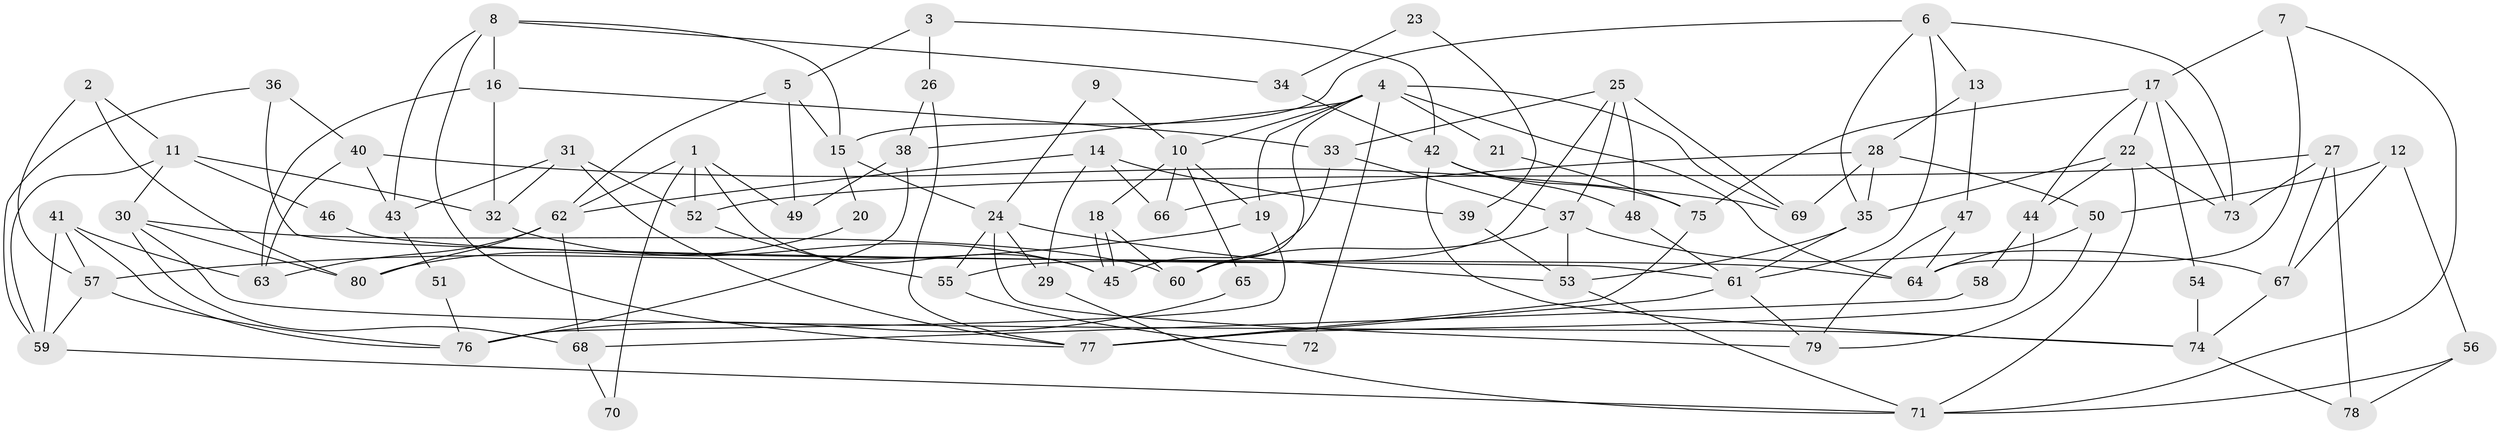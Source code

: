 // coarse degree distribution, {8: 0.02040816326530612, 6: 0.20408163265306123, 5: 0.24489795918367346, 4: 0.24489795918367346, 3: 0.10204081632653061, 2: 0.08163265306122448, 9: 0.04081632653061224, 7: 0.061224489795918366}
// Generated by graph-tools (version 1.1) at 2025/37/03/04/25 23:37:03]
// undirected, 80 vertices, 160 edges
graph export_dot {
  node [color=gray90,style=filled];
  1;
  2;
  3;
  4;
  5;
  6;
  7;
  8;
  9;
  10;
  11;
  12;
  13;
  14;
  15;
  16;
  17;
  18;
  19;
  20;
  21;
  22;
  23;
  24;
  25;
  26;
  27;
  28;
  29;
  30;
  31;
  32;
  33;
  34;
  35;
  36;
  37;
  38;
  39;
  40;
  41;
  42;
  43;
  44;
  45;
  46;
  47;
  48;
  49;
  50;
  51;
  52;
  53;
  54;
  55;
  56;
  57;
  58;
  59;
  60;
  61;
  62;
  63;
  64;
  65;
  66;
  67;
  68;
  69;
  70;
  71;
  72;
  73;
  74;
  75;
  76;
  77;
  78;
  79;
  80;
  1 -- 45;
  1 -- 52;
  1 -- 49;
  1 -- 62;
  1 -- 70;
  2 -- 80;
  2 -- 57;
  2 -- 11;
  3 -- 42;
  3 -- 26;
  3 -- 5;
  4 -- 60;
  4 -- 19;
  4 -- 10;
  4 -- 21;
  4 -- 38;
  4 -- 64;
  4 -- 69;
  4 -- 72;
  5 -- 15;
  5 -- 49;
  5 -- 62;
  6 -- 61;
  6 -- 35;
  6 -- 13;
  6 -- 15;
  6 -- 73;
  7 -- 71;
  7 -- 17;
  7 -- 64;
  8 -- 15;
  8 -- 16;
  8 -- 34;
  8 -- 43;
  8 -- 77;
  9 -- 24;
  9 -- 10;
  10 -- 19;
  10 -- 18;
  10 -- 65;
  10 -- 66;
  11 -- 32;
  11 -- 30;
  11 -- 46;
  11 -- 59;
  12 -- 67;
  12 -- 50;
  12 -- 56;
  13 -- 28;
  13 -- 47;
  14 -- 29;
  14 -- 62;
  14 -- 39;
  14 -- 66;
  15 -- 24;
  15 -- 20;
  16 -- 33;
  16 -- 63;
  16 -- 32;
  17 -- 73;
  17 -- 44;
  17 -- 22;
  17 -- 54;
  17 -- 75;
  18 -- 45;
  18 -- 45;
  18 -- 60;
  19 -- 76;
  19 -- 57;
  20 -- 80;
  21 -- 75;
  22 -- 73;
  22 -- 35;
  22 -- 44;
  22 -- 71;
  23 -- 39;
  23 -- 34;
  24 -- 53;
  24 -- 79;
  24 -- 29;
  24 -- 55;
  25 -- 37;
  25 -- 69;
  25 -- 33;
  25 -- 48;
  25 -- 55;
  26 -- 77;
  26 -- 38;
  27 -- 78;
  27 -- 67;
  27 -- 52;
  27 -- 73;
  28 -- 66;
  28 -- 50;
  28 -- 35;
  28 -- 69;
  29 -- 71;
  30 -- 60;
  30 -- 68;
  30 -- 74;
  30 -- 80;
  31 -- 52;
  31 -- 77;
  31 -- 32;
  31 -- 43;
  32 -- 45;
  33 -- 45;
  33 -- 37;
  34 -- 42;
  35 -- 53;
  35 -- 61;
  36 -- 40;
  36 -- 59;
  36 -- 61;
  37 -- 53;
  37 -- 60;
  37 -- 67;
  38 -- 49;
  38 -- 76;
  39 -- 53;
  40 -- 69;
  40 -- 43;
  40 -- 63;
  41 -- 63;
  41 -- 59;
  41 -- 57;
  41 -- 76;
  42 -- 75;
  42 -- 48;
  42 -- 74;
  43 -- 51;
  44 -- 77;
  44 -- 58;
  46 -- 64;
  47 -- 64;
  47 -- 79;
  48 -- 61;
  50 -- 79;
  50 -- 64;
  51 -- 76;
  52 -- 55;
  53 -- 71;
  54 -- 74;
  55 -- 72;
  56 -- 71;
  56 -- 78;
  57 -- 76;
  57 -- 59;
  58 -- 68;
  59 -- 71;
  61 -- 77;
  61 -- 79;
  62 -- 63;
  62 -- 68;
  62 -- 80;
  65 -- 76;
  67 -- 74;
  68 -- 70;
  74 -- 78;
  75 -- 77;
}
